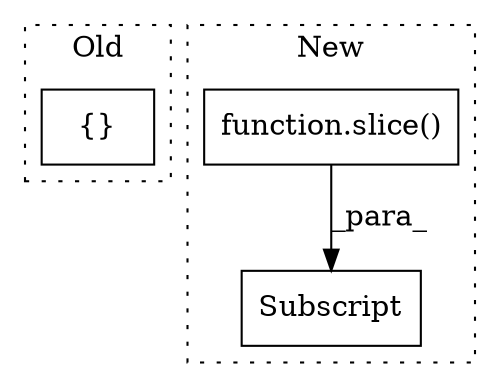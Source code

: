 digraph G {
subgraph cluster0 {
1 [label="{}" a="95" s="736,779" l="1,1" shape="box"];
label = "Old";
style="dotted";
}
subgraph cluster1 {
2 [label="function.slice()" a="75" s="1866,1942" l="6,1" shape="box"];
3 [label="Subscript" a="63" s="2026,0" l="24,0" shape="box"];
label = "New";
style="dotted";
}
2 -> 3 [label="_para_"];
}